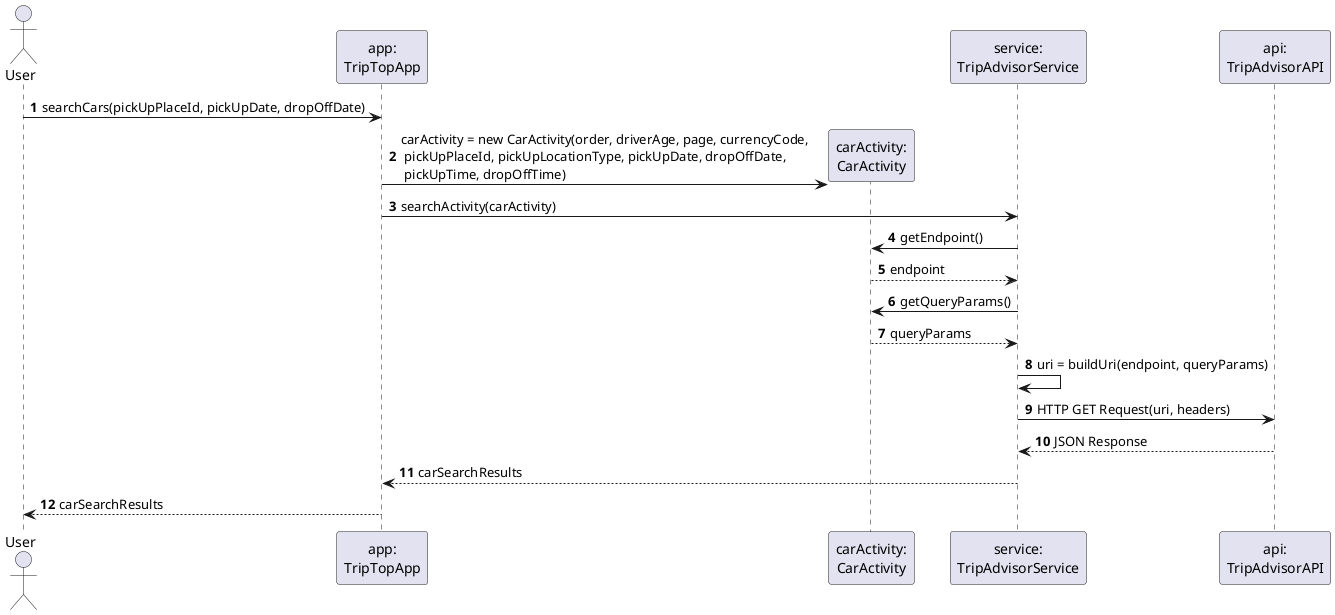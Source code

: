 @startuml
autonumber

actor User
participant "app:\nTripTopApp" as app
participant "carActivity:\nCarActivity" as carActivity
participant "service:\nTripAdvisorService" as service
participant "api:\nTripAdvisorAPI" as api

User -> app: searchCars(pickUpPlaceId, pickUpDate, dropOffDate)

create carActivity
app -> carActivity: carActivity = new CarActivity(order, driverAge, page, currencyCode, \n pickUpPlaceId, pickUpLocationType, pickUpDate, dropOffDate, \n pickUpTime, dropOffTime)

app -> service: searchActivity(carActivity)
service -> carActivity: getEndpoint()
carActivity --> service: endpoint

service -> carActivity: getQueryParams()
carActivity --> service: queryParams

service -> service: uri = buildUri(endpoint, queryParams)

service -> api: HTTP GET Request(uri, headers)
api --> service: JSON Response

service --> app: carSearchResults
User <-- app: carSearchResults

@enduml